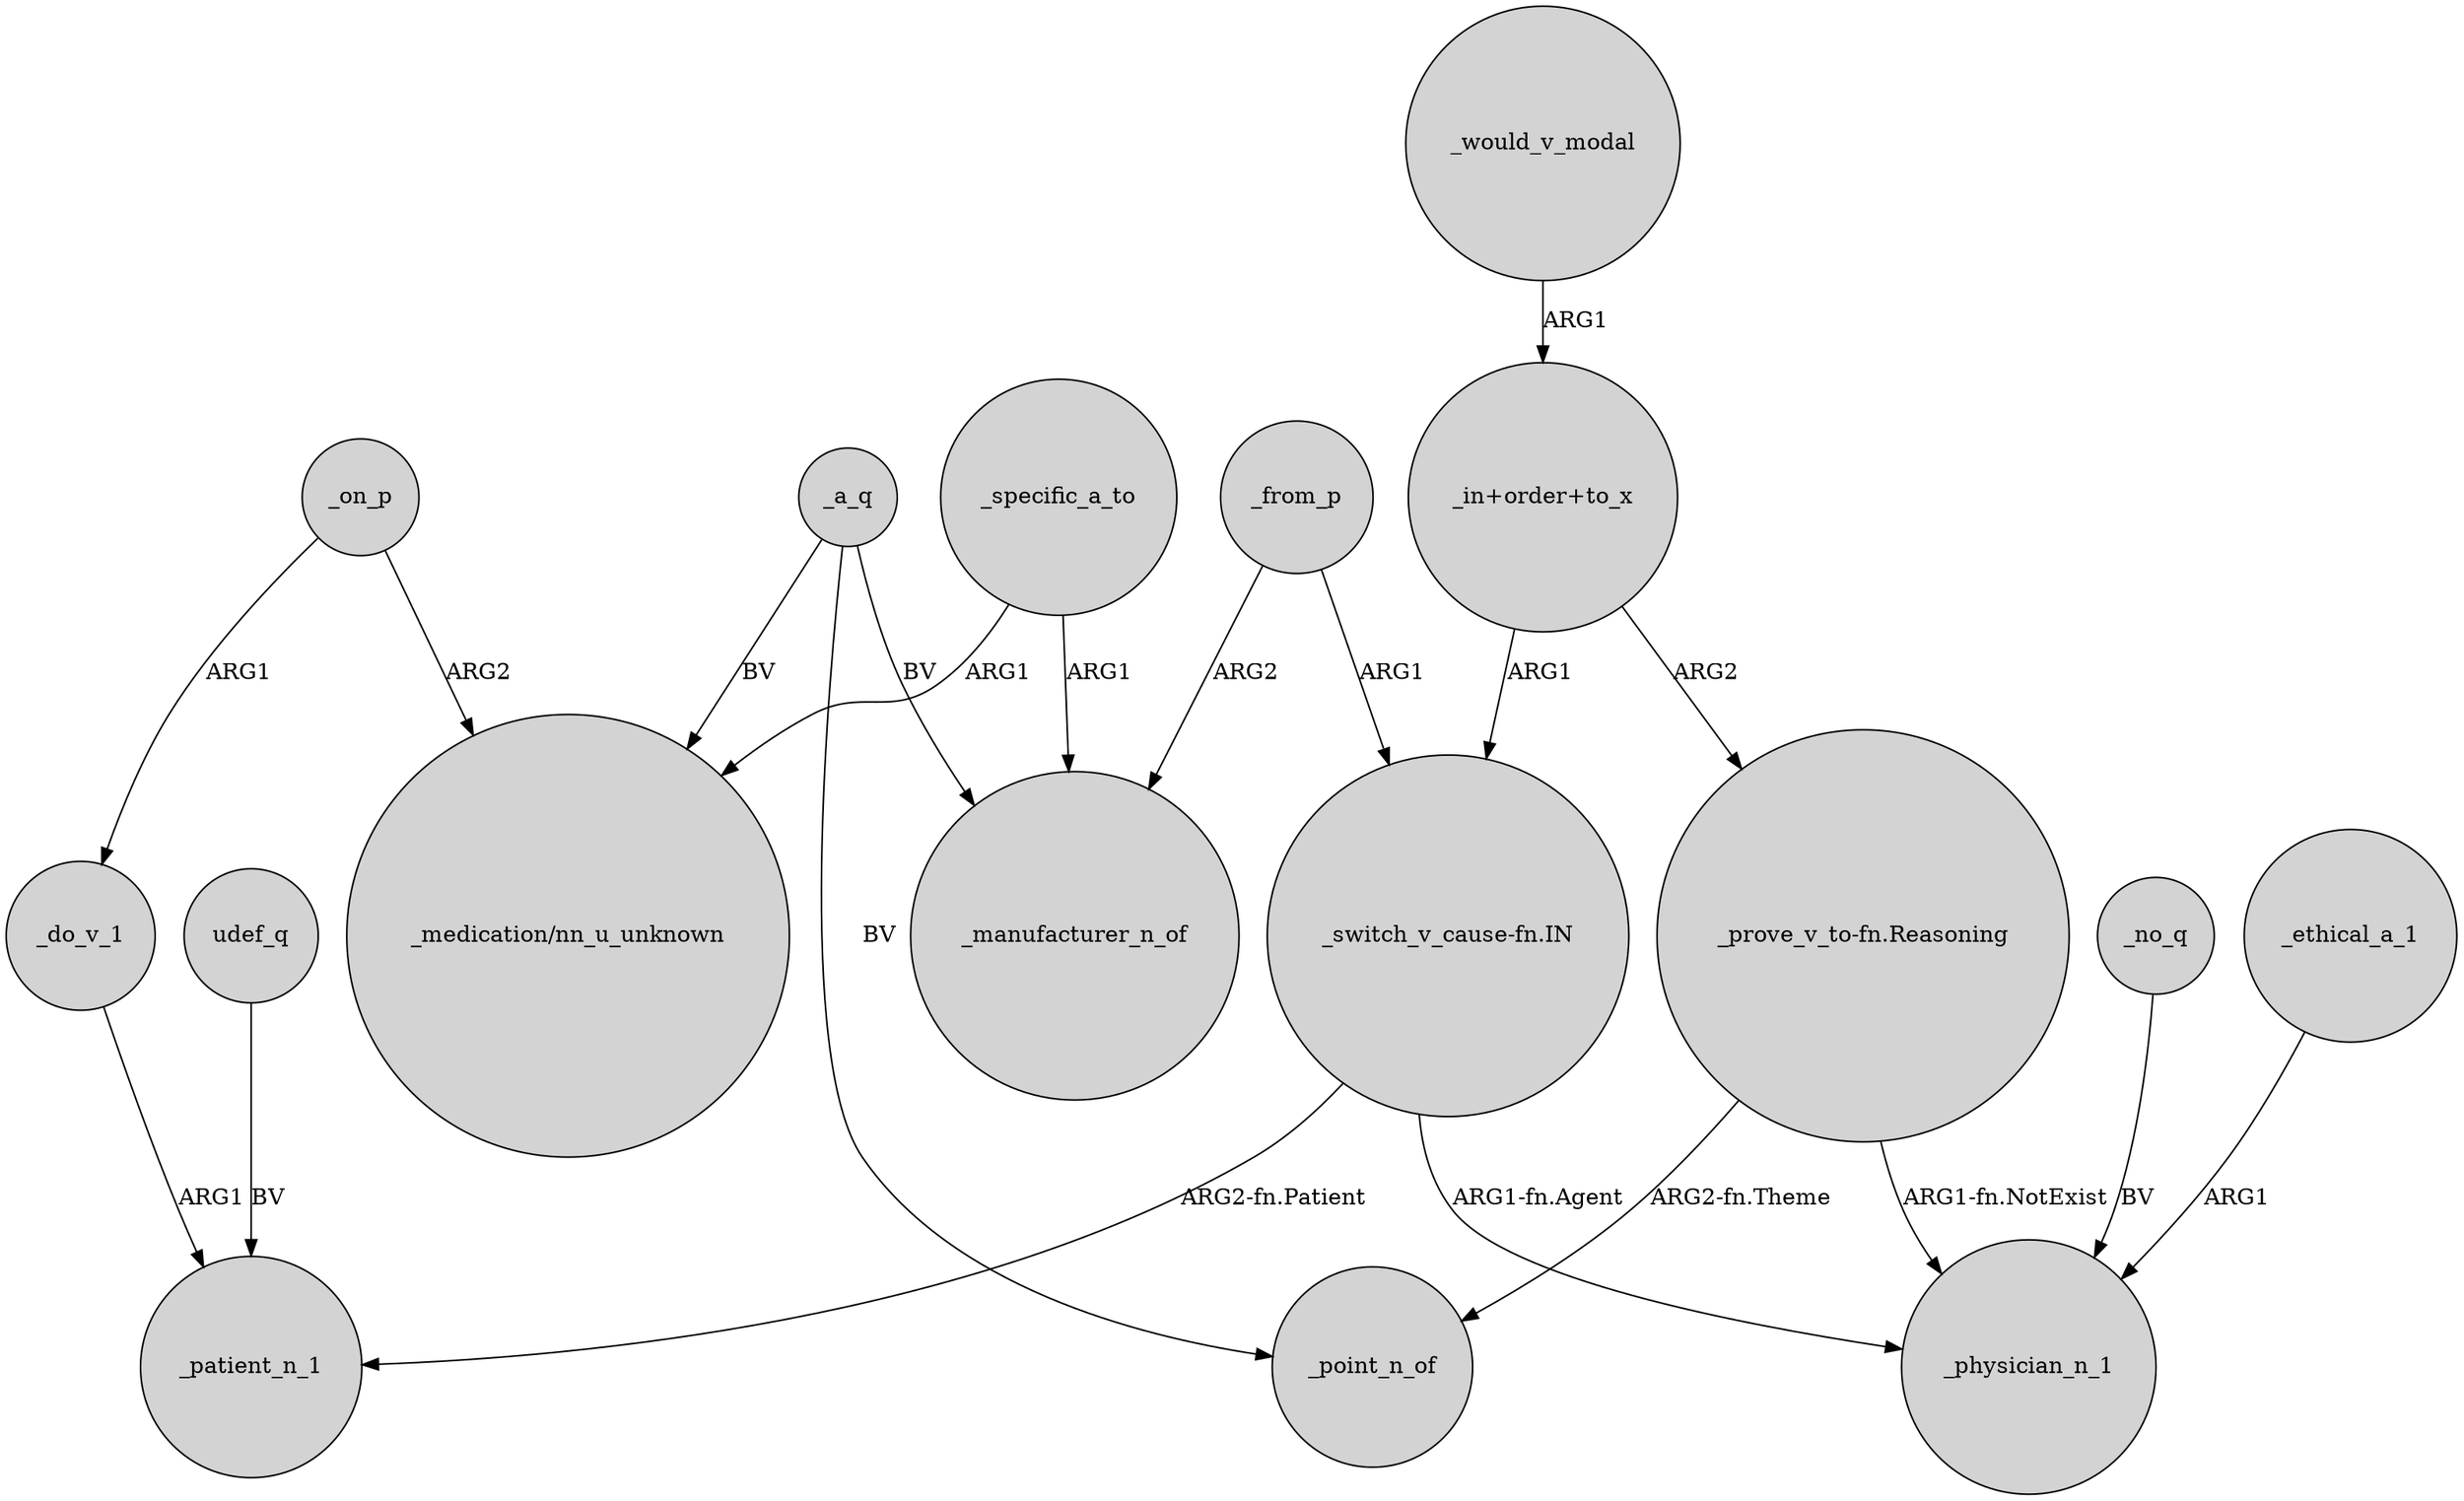 digraph {
	node [shape=circle style=filled]
	_ethical_a_1 -> _physician_n_1 [label=ARG1]
	"_in+order+to_x" -> "_switch_v_cause-fn.IN" [label=ARG1]
	_would_v_modal -> "_in+order+to_x" [label=ARG1]
	_do_v_1 -> _patient_n_1 [label=ARG1]
	_from_p -> _manufacturer_n_of [label=ARG2]
	"_switch_v_cause-fn.IN" -> _patient_n_1 [label="ARG2-fn.Patient"]
	_specific_a_to -> "_medication/nn_u_unknown" [label=ARG1]
	_on_p -> "_medication/nn_u_unknown" [label=ARG2]
	"_in+order+to_x" -> "_prove_v_to-fn.Reasoning" [label=ARG2]
	_a_q -> _point_n_of [label=BV]
	"_prove_v_to-fn.Reasoning" -> _point_n_of [label="ARG2-fn.Theme"]
	_from_p -> "_switch_v_cause-fn.IN" [label=ARG1]
	udef_q -> _patient_n_1 [label=BV]
	_on_p -> _do_v_1 [label=ARG1]
	_no_q -> _physician_n_1 [label=BV]
	"_switch_v_cause-fn.IN" -> _physician_n_1 [label="ARG1-fn.Agent"]
	_specific_a_to -> _manufacturer_n_of [label=ARG1]
	_a_q -> _manufacturer_n_of [label=BV]
	"_prove_v_to-fn.Reasoning" -> _physician_n_1 [label="ARG1-fn.NotExist"]
	_a_q -> "_medication/nn_u_unknown" [label=BV]
}
